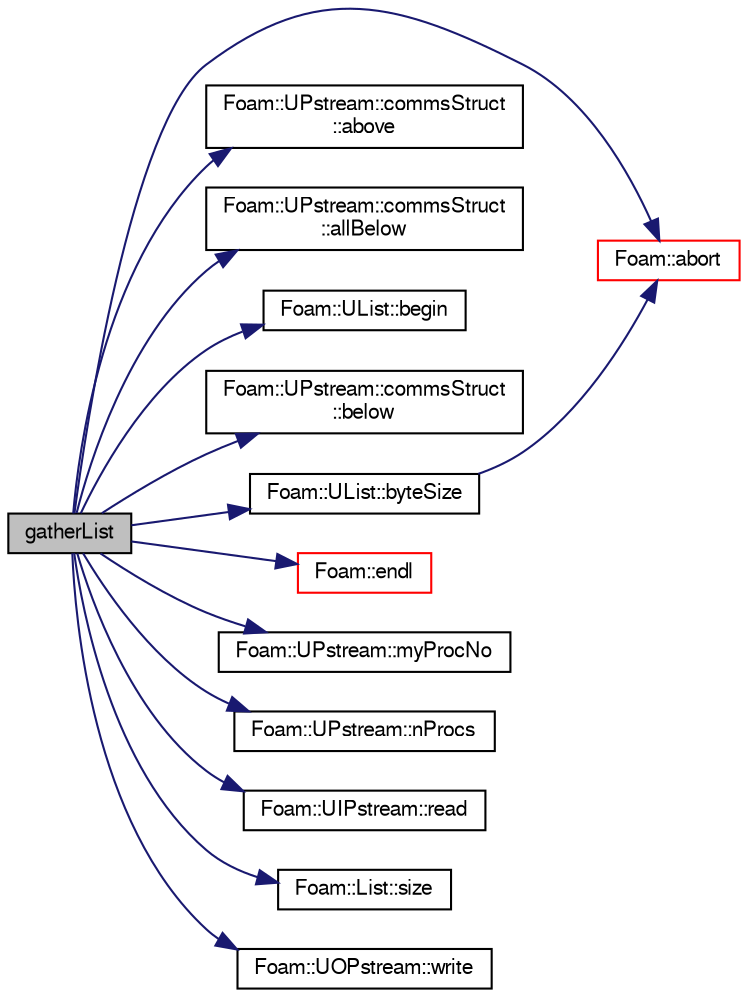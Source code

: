 digraph "gatherList"
{
  bgcolor="transparent";
  edge [fontname="FreeSans",fontsize="10",labelfontname="FreeSans",labelfontsize="10"];
  node [fontname="FreeSans",fontsize="10",shape=record];
  rankdir="LR";
  Node1 [label="gatherList",height=0.2,width=0.4,color="black", fillcolor="grey75", style="filled" fontcolor="black"];
  Node1 -> Node2 [color="midnightblue",fontsize="10",style="solid",fontname="FreeSans"];
  Node2 [label="Foam::abort",height=0.2,width=0.4,color="red",URL="$a10237.html#a447107a607d03e417307c203fa5fb44b"];
  Node1 -> Node3 [color="midnightblue",fontsize="10",style="solid",fontname="FreeSans"];
  Node3 [label="Foam::UPstream::commsStruct\l::above",height=0.2,width=0.4,color="black",URL="$a00311.html#ad8d810fb6dff9dc8dc3b728e230fbad7"];
  Node1 -> Node4 [color="midnightblue",fontsize="10",style="solid",fontname="FreeSans"];
  Node4 [label="Foam::UPstream::commsStruct\l::allBelow",height=0.2,width=0.4,color="black",URL="$a00311.html#ac2d1a1bf91874eaf77117dd6410c69ad"];
  Node1 -> Node5 [color="midnightblue",fontsize="10",style="solid",fontname="FreeSans"];
  Node5 [label="Foam::UList::begin",height=0.2,width=0.4,color="black",URL="$a02659.html#a8a0643ef7f391465066f7f07d45ce934",tooltip="Return an iterator to begin traversing the UList. "];
  Node1 -> Node6 [color="midnightblue",fontsize="10",style="solid",fontname="FreeSans"];
  Node6 [label="Foam::UPstream::commsStruct\l::below",height=0.2,width=0.4,color="black",URL="$a00311.html#aaa8fbb6b6fcd2f204b75dc4a77659846"];
  Node1 -> Node7 [color="midnightblue",fontsize="10",style="solid",fontname="FreeSans"];
  Node7 [label="Foam::UList::byteSize",height=0.2,width=0.4,color="black",URL="$a02659.html#ad5fcaa12dbc47e1d6ee03dc9b01c8ce6",tooltip="Return the binary size in number of characters of the UList. "];
  Node7 -> Node2 [color="midnightblue",fontsize="10",style="solid",fontname="FreeSans"];
  Node1 -> Node8 [color="midnightblue",fontsize="10",style="solid",fontname="FreeSans"];
  Node8 [label="Foam::endl",height=0.2,width=0.4,color="red",URL="$a10237.html#a2db8fe02a0d3909e9351bb4275b23ce4",tooltip="Add newline and flush stream. "];
  Node1 -> Node9 [color="midnightblue",fontsize="10",style="solid",fontname="FreeSans"];
  Node9 [label="Foam::UPstream::myProcNo",height=0.2,width=0.4,color="black",URL="$a02690.html#afc74d89573de32a3032c916f8cdd1733",tooltip="Number of this process (starting from masterNo() = 0) "];
  Node1 -> Node10 [color="midnightblue",fontsize="10",style="solid",fontname="FreeSans"];
  Node10 [label="Foam::UPstream::nProcs",height=0.2,width=0.4,color="black",URL="$a02690.html#aada0e04d8127eda8ee95be0772754a4f",tooltip="Number of processes in parallel run. "];
  Node1 -> Node11 [color="midnightblue",fontsize="10",style="solid",fontname="FreeSans"];
  Node11 [label="Foam::UIPstream::read",height=0.2,width=0.4,color="black",URL="$a02658.html#a732980587e5b9c409ae433d73ca8698e",tooltip="Read into given buffer from given processor and return the. "];
  Node1 -> Node12 [color="midnightblue",fontsize="10",style="solid",fontname="FreeSans"];
  Node12 [label="Foam::List::size",height=0.2,width=0.4,color="black",URL="$a01325.html#a8a5f6fa29bd4b500caf186f60245b384",tooltip="Override size to be inconsistent with allocated storage. "];
  Node1 -> Node13 [color="midnightblue",fontsize="10",style="solid",fontname="FreeSans"];
  Node13 [label="Foam::UOPstream::write",height=0.2,width=0.4,color="black",URL="$a02687.html#a0efefd773fa79fc3b687978f9e1ee9ba",tooltip="Write given buffer to given processor. "];
}
